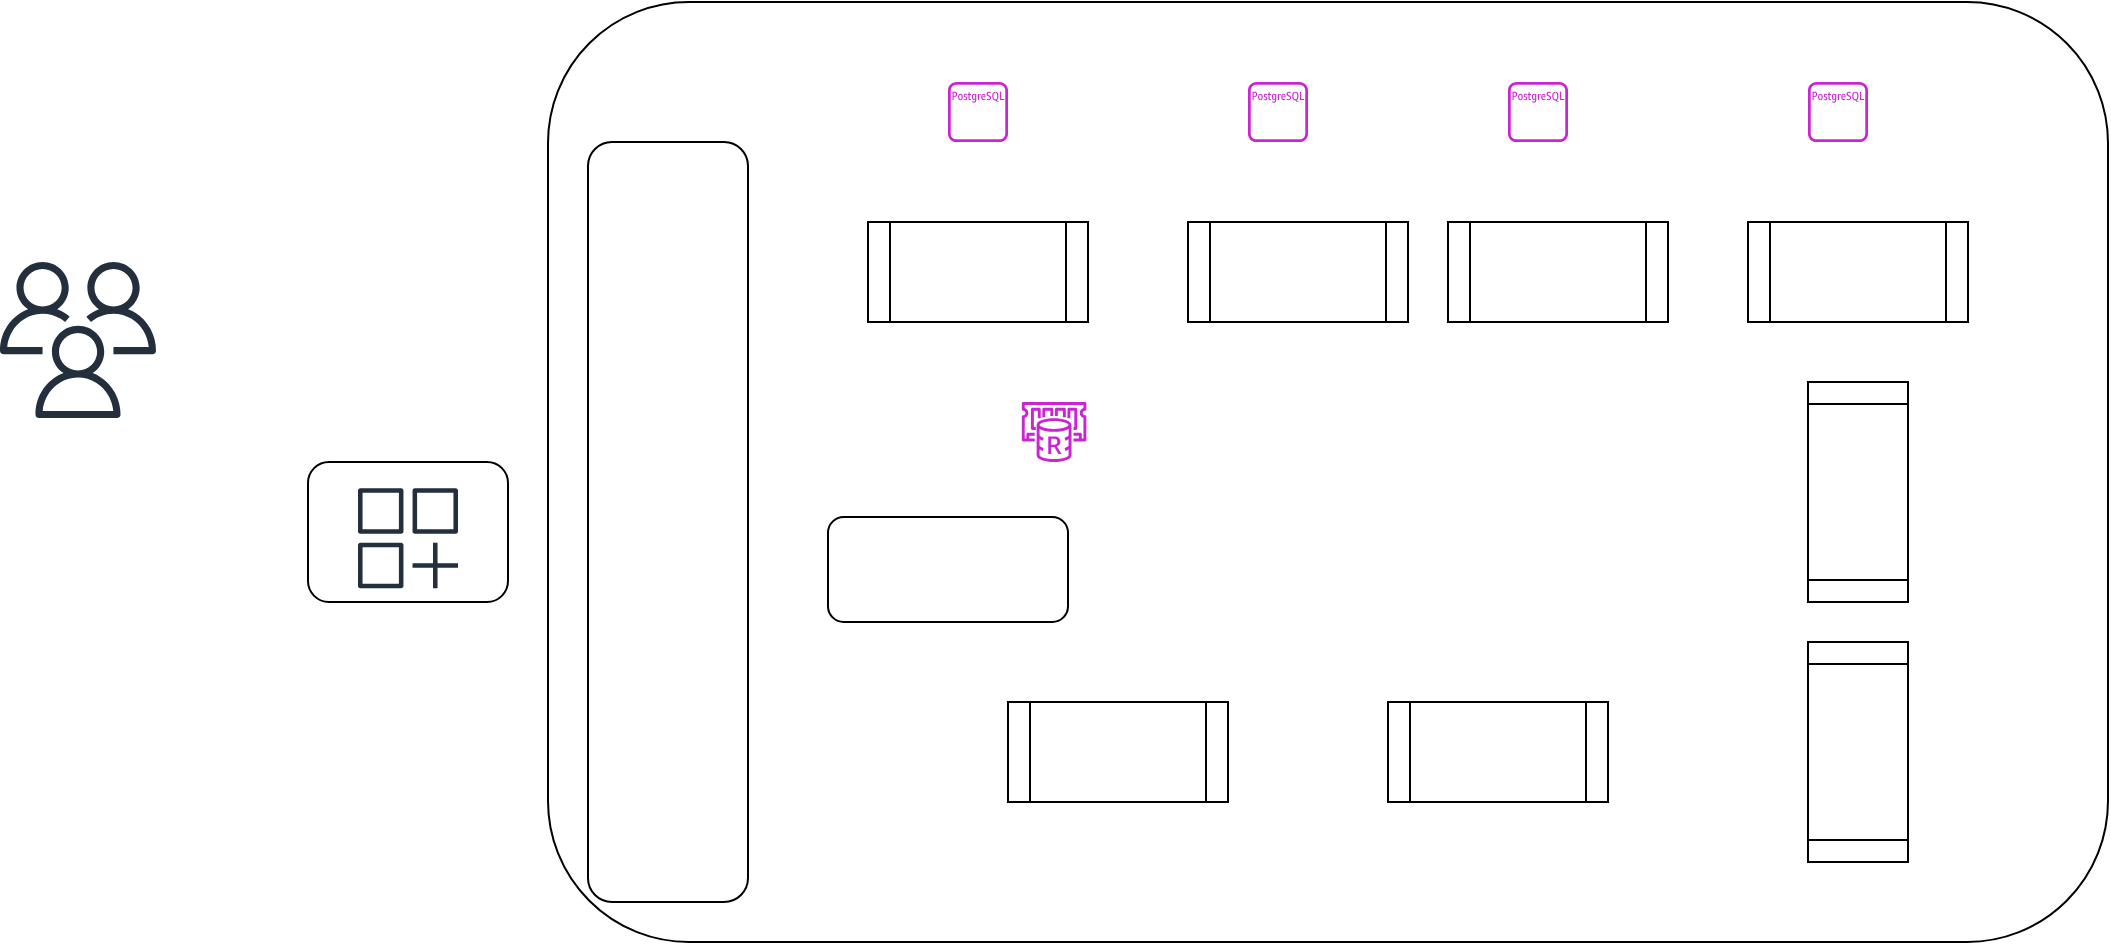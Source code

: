 <mxfile version="24.7.4">
  <diagram name="Page-1" id="EEB-hzrGlE0aFGqIlxX1">
    <mxGraphModel dx="1050" dy="522" grid="1" gridSize="10" guides="1" tooltips="1" connect="1" arrows="1" fold="1" page="1" pageScale="1" pageWidth="1100" pageHeight="850" math="0" shadow="0">
      <root>
        <mxCell id="0" />
        <mxCell id="1" parent="0" />
        <mxCell id="7T2twcSj4vieo-e-u2GF-1" value="&lt;div style=&quot;&quot;&gt;&lt;span style=&quot;background-color: initial;&quot;&gt;&lt;font style=&quot;font-size: 14px;&quot;&gt;API GATEWAY&lt;/font&gt;&lt;/span&gt;&lt;/div&gt;" style="rounded=0;whiteSpace=wrap;html=1;rotation=90;align=center;" parent="1" vertex="1">
          <mxGeometry x="300" y="240" width="260" height="70" as="geometry" />
        </mxCell>
        <mxCell id="7T2twcSj4vieo-e-u2GF-23" value="" style="rounded=1;whiteSpace=wrap;html=1;" parent="1" vertex="1">
          <mxGeometry x="290" y="10" width="780" height="470" as="geometry" />
        </mxCell>
        <mxCell id="7T2twcSj4vieo-e-u2GF-25" value="" style="rounded=1;whiteSpace=wrap;html=1;direction=south;" parent="1" vertex="1">
          <mxGeometry x="310" y="80" width="80" height="380" as="geometry" />
        </mxCell>
        <mxCell id="7T2twcSj4vieo-e-u2GF-32" value="" style="rounded=1;whiteSpace=wrap;html=1;" parent="1" vertex="1">
          <mxGeometry x="170" y="240" width="100" height="70" as="geometry" />
        </mxCell>
        <mxCell id="iqDIsjKa5UwJCDXoM0jC-1" value="" style="shape=process;whiteSpace=wrap;html=1;backgroundOutline=1;" vertex="1" parent="1">
          <mxGeometry x="450" y="120" width="110" height="50" as="geometry" />
        </mxCell>
        <mxCell id="iqDIsjKa5UwJCDXoM0jC-2" value="" style="sketch=0;outlineConnect=0;fontColor=#232F3E;gradientColor=none;fillColor=#C925D1;strokeColor=none;dashed=0;verticalLabelPosition=bottom;verticalAlign=top;align=center;html=1;fontSize=12;fontStyle=0;aspect=fixed;pointerEvents=1;shape=mxgraph.aws4.rds_postgresql_instance_alt;" vertex="1" parent="1">
          <mxGeometry x="490" y="50" width="30" height="30" as="geometry" />
        </mxCell>
        <mxCell id="iqDIsjKa5UwJCDXoM0jC-3" value="" style="shape=process;whiteSpace=wrap;html=1;backgroundOutline=1;" vertex="1" parent="1">
          <mxGeometry x="610" y="120" width="110" height="50" as="geometry" />
        </mxCell>
        <mxCell id="iqDIsjKa5UwJCDXoM0jC-4" value="" style="sketch=0;outlineConnect=0;fontColor=#232F3E;gradientColor=none;fillColor=#C925D1;strokeColor=none;dashed=0;verticalLabelPosition=bottom;verticalAlign=top;align=center;html=1;fontSize=12;fontStyle=0;aspect=fixed;pointerEvents=1;shape=mxgraph.aws4.rds_postgresql_instance_alt;" vertex="1" parent="1">
          <mxGeometry x="640" y="50" width="30" height="30" as="geometry" />
        </mxCell>
        <mxCell id="iqDIsjKa5UwJCDXoM0jC-5" value="" style="sketch=0;outlineConnect=0;fontColor=#232F3E;gradientColor=none;fillColor=#C925D1;strokeColor=none;dashed=0;verticalLabelPosition=bottom;verticalAlign=top;align=center;html=1;fontSize=12;fontStyle=0;aspect=fixed;pointerEvents=1;shape=mxgraph.aws4.elasticache_for_redis;" vertex="1" parent="1">
          <mxGeometry x="526.09" y="210" width="33.91" height="30" as="geometry" />
        </mxCell>
        <mxCell id="iqDIsjKa5UwJCDXoM0jC-6" value="" style="shape=process;whiteSpace=wrap;html=1;backgroundOutline=1;" vertex="1" parent="1">
          <mxGeometry x="740" y="120" width="110" height="50" as="geometry" />
        </mxCell>
        <mxCell id="iqDIsjKa5UwJCDXoM0jC-7" value="" style="shape=process;whiteSpace=wrap;html=1;backgroundOutline=1;" vertex="1" parent="1">
          <mxGeometry x="890" y="120" width="110" height="50" as="geometry" />
        </mxCell>
        <mxCell id="iqDIsjKa5UwJCDXoM0jC-8" value="" style="shape=process;whiteSpace=wrap;html=1;backgroundOutline=1;direction=south;" vertex="1" parent="1">
          <mxGeometry x="920" y="200" width="50" height="110" as="geometry" />
        </mxCell>
        <mxCell id="iqDIsjKa5UwJCDXoM0jC-9" value="" style="shape=process;whiteSpace=wrap;html=1;backgroundOutline=1;direction=south;" vertex="1" parent="1">
          <mxGeometry x="920" y="330" width="50" height="110" as="geometry" />
        </mxCell>
        <mxCell id="iqDIsjKa5UwJCDXoM0jC-10" value="" style="shape=process;whiteSpace=wrap;html=1;backgroundOutline=1;" vertex="1" parent="1">
          <mxGeometry x="520" y="360" width="110" height="50" as="geometry" />
        </mxCell>
        <mxCell id="iqDIsjKa5UwJCDXoM0jC-11" value="" style="shape=process;whiteSpace=wrap;html=1;backgroundOutline=1;" vertex="1" parent="1">
          <mxGeometry x="710" y="360" width="110" height="50" as="geometry" />
        </mxCell>
        <mxCell id="iqDIsjKa5UwJCDXoM0jC-12" value="" style="sketch=0;outlineConnect=0;fontColor=#232F3E;gradientColor=none;fillColor=#232F3D;strokeColor=none;dashed=0;verticalLabelPosition=bottom;verticalAlign=top;align=center;html=1;fontSize=12;fontStyle=0;aspect=fixed;pointerEvents=1;shape=mxgraph.aws4.users;" vertex="1" parent="1">
          <mxGeometry x="16" y="140" width="78" height="78" as="geometry" />
        </mxCell>
        <mxCell id="iqDIsjKa5UwJCDXoM0jC-13" value="" style="rounded=1;whiteSpace=wrap;html=1;" vertex="1" parent="1">
          <mxGeometry x="430" y="267.5" width="120" height="52.5" as="geometry" />
        </mxCell>
        <mxCell id="iqDIsjKa5UwJCDXoM0jC-15" value="" style="sketch=0;outlineConnect=0;fontColor=#232F3E;gradientColor=none;fillColor=#C925D1;strokeColor=none;dashed=0;verticalLabelPosition=bottom;verticalAlign=top;align=center;html=1;fontSize=12;fontStyle=0;aspect=fixed;pointerEvents=1;shape=mxgraph.aws4.rds_postgresql_instance_alt;" vertex="1" parent="1">
          <mxGeometry x="770" y="50" width="30" height="30" as="geometry" />
        </mxCell>
        <mxCell id="iqDIsjKa5UwJCDXoM0jC-16" value="" style="sketch=0;outlineConnect=0;fontColor=#232F3E;gradientColor=none;fillColor=#C925D1;strokeColor=none;dashed=0;verticalLabelPosition=bottom;verticalAlign=top;align=center;html=1;fontSize=12;fontStyle=0;aspect=fixed;pointerEvents=1;shape=mxgraph.aws4.rds_postgresql_instance_alt;" vertex="1" parent="1">
          <mxGeometry x="920" y="50" width="30" height="30" as="geometry" />
        </mxCell>
        <mxCell id="iqDIsjKa5UwJCDXoM0jC-17" value="" style="sketch=0;outlineConnect=0;fontColor=#232F3E;gradientColor=none;fillColor=#232F3D;strokeColor=none;dashed=0;verticalLabelPosition=bottom;verticalAlign=top;align=center;html=1;fontSize=12;fontStyle=0;aspect=fixed;pointerEvents=1;shape=mxgraph.aws4.generic_application;" vertex="1" parent="1">
          <mxGeometry x="195" y="253.13" width="50" height="50" as="geometry" />
        </mxCell>
      </root>
    </mxGraphModel>
  </diagram>
</mxfile>
